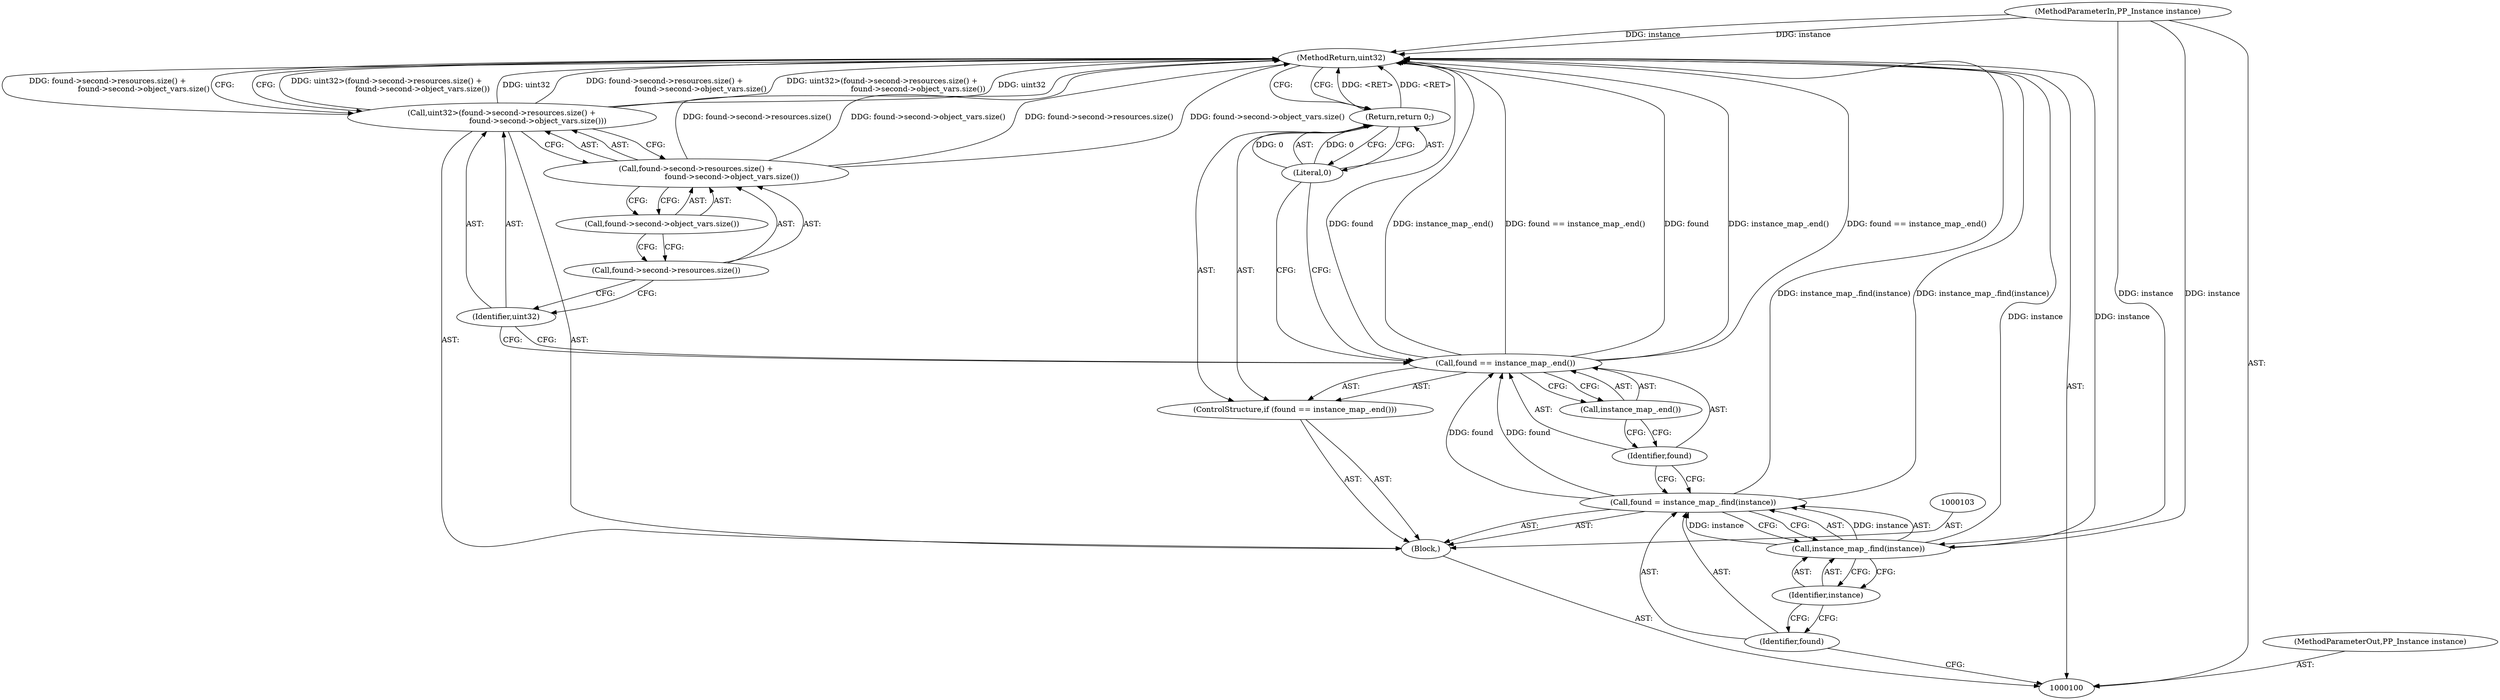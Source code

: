 digraph "1_Chrome_55ef04e135edaa9abfbf3647634b11ed57dc49e9_6" {
"1000119" [label="(MethodReturn,uint32)"];
"1000102" [label="(Block,)"];
"1000101" [label="(MethodParameterIn,PP_Instance instance)"];
"1000160" [label="(MethodParameterOut,PP_Instance instance)"];
"1000104" [label="(Call,found = instance_map_.find(instance))"];
"1000105" [label="(Identifier,found)"];
"1000106" [label="(Call,instance_map_.find(instance))"];
"1000107" [label="(Identifier,instance)"];
"1000111" [label="(Call,instance_map_.end())"];
"1000108" [label="(ControlStructure,if (found == instance_map_.end()))"];
"1000109" [label="(Call,found == instance_map_.end())"];
"1000110" [label="(Identifier,found)"];
"1000113" [label="(Literal,0)"];
"1000112" [label="(Return,return 0;)"];
"1000114" [label="(Call,uint32>(found->second->resources.size() +\n                              found->second->object_vars.size()))"];
"1000115" [label="(Identifier,uint32)"];
"1000116" [label="(Call,found->second->resources.size() +\n                              found->second->object_vars.size())"];
"1000117" [label="(Call,found->second->resources.size())"];
"1000118" [label="(Call,found->second->object_vars.size())"];
"1000119" -> "1000100"  [label="AST: "];
"1000119" -> "1000112"  [label="CFG: "];
"1000119" -> "1000114"  [label="CFG: "];
"1000116" -> "1000119"  [label="DDG: found->second->resources.size()"];
"1000116" -> "1000119"  [label="DDG: found->second->object_vars.size()"];
"1000106" -> "1000119"  [label="DDG: instance"];
"1000114" -> "1000119"  [label="DDG: uint32>(found->second->resources.size() +\n                              found->second->object_vars.size())"];
"1000114" -> "1000119"  [label="DDG: uint32"];
"1000114" -> "1000119"  [label="DDG: found->second->resources.size() +\n                              found->second->object_vars.size()"];
"1000101" -> "1000119"  [label="DDG: instance"];
"1000109" -> "1000119"  [label="DDG: found"];
"1000109" -> "1000119"  [label="DDG: instance_map_.end()"];
"1000109" -> "1000119"  [label="DDG: found == instance_map_.end()"];
"1000104" -> "1000119"  [label="DDG: instance_map_.find(instance)"];
"1000112" -> "1000119"  [label="DDG: <RET>"];
"1000102" -> "1000100"  [label="AST: "];
"1000103" -> "1000102"  [label="AST: "];
"1000104" -> "1000102"  [label="AST: "];
"1000108" -> "1000102"  [label="AST: "];
"1000114" -> "1000102"  [label="AST: "];
"1000101" -> "1000100"  [label="AST: "];
"1000101" -> "1000119"  [label="DDG: instance"];
"1000101" -> "1000106"  [label="DDG: instance"];
"1000160" -> "1000100"  [label="AST: "];
"1000104" -> "1000102"  [label="AST: "];
"1000104" -> "1000106"  [label="CFG: "];
"1000105" -> "1000104"  [label="AST: "];
"1000106" -> "1000104"  [label="AST: "];
"1000110" -> "1000104"  [label="CFG: "];
"1000104" -> "1000119"  [label="DDG: instance_map_.find(instance)"];
"1000106" -> "1000104"  [label="DDG: instance"];
"1000104" -> "1000109"  [label="DDG: found"];
"1000105" -> "1000104"  [label="AST: "];
"1000105" -> "1000100"  [label="CFG: "];
"1000107" -> "1000105"  [label="CFG: "];
"1000106" -> "1000104"  [label="AST: "];
"1000106" -> "1000107"  [label="CFG: "];
"1000107" -> "1000106"  [label="AST: "];
"1000104" -> "1000106"  [label="CFG: "];
"1000106" -> "1000119"  [label="DDG: instance"];
"1000106" -> "1000104"  [label="DDG: instance"];
"1000101" -> "1000106"  [label="DDG: instance"];
"1000107" -> "1000106"  [label="AST: "];
"1000107" -> "1000105"  [label="CFG: "];
"1000106" -> "1000107"  [label="CFG: "];
"1000111" -> "1000109"  [label="AST: "];
"1000111" -> "1000110"  [label="CFG: "];
"1000109" -> "1000111"  [label="CFG: "];
"1000108" -> "1000102"  [label="AST: "];
"1000109" -> "1000108"  [label="AST: "];
"1000112" -> "1000108"  [label="AST: "];
"1000109" -> "1000108"  [label="AST: "];
"1000109" -> "1000111"  [label="CFG: "];
"1000110" -> "1000109"  [label="AST: "];
"1000111" -> "1000109"  [label="AST: "];
"1000113" -> "1000109"  [label="CFG: "];
"1000115" -> "1000109"  [label="CFG: "];
"1000109" -> "1000119"  [label="DDG: found"];
"1000109" -> "1000119"  [label="DDG: instance_map_.end()"];
"1000109" -> "1000119"  [label="DDG: found == instance_map_.end()"];
"1000104" -> "1000109"  [label="DDG: found"];
"1000110" -> "1000109"  [label="AST: "];
"1000110" -> "1000104"  [label="CFG: "];
"1000111" -> "1000110"  [label="CFG: "];
"1000113" -> "1000112"  [label="AST: "];
"1000113" -> "1000109"  [label="CFG: "];
"1000112" -> "1000113"  [label="CFG: "];
"1000113" -> "1000112"  [label="DDG: 0"];
"1000112" -> "1000108"  [label="AST: "];
"1000112" -> "1000113"  [label="CFG: "];
"1000113" -> "1000112"  [label="AST: "];
"1000119" -> "1000112"  [label="CFG: "];
"1000112" -> "1000119"  [label="DDG: <RET>"];
"1000113" -> "1000112"  [label="DDG: 0"];
"1000114" -> "1000102"  [label="AST: "];
"1000114" -> "1000116"  [label="CFG: "];
"1000115" -> "1000114"  [label="AST: "];
"1000116" -> "1000114"  [label="AST: "];
"1000119" -> "1000114"  [label="CFG: "];
"1000114" -> "1000119"  [label="DDG: uint32>(found->second->resources.size() +\n                              found->second->object_vars.size())"];
"1000114" -> "1000119"  [label="DDG: uint32"];
"1000114" -> "1000119"  [label="DDG: found->second->resources.size() +\n                              found->second->object_vars.size()"];
"1000115" -> "1000114"  [label="AST: "];
"1000115" -> "1000109"  [label="CFG: "];
"1000117" -> "1000115"  [label="CFG: "];
"1000116" -> "1000114"  [label="AST: "];
"1000116" -> "1000118"  [label="CFG: "];
"1000117" -> "1000116"  [label="AST: "];
"1000118" -> "1000116"  [label="AST: "];
"1000114" -> "1000116"  [label="CFG: "];
"1000116" -> "1000119"  [label="DDG: found->second->resources.size()"];
"1000116" -> "1000119"  [label="DDG: found->second->object_vars.size()"];
"1000117" -> "1000116"  [label="AST: "];
"1000117" -> "1000115"  [label="CFG: "];
"1000118" -> "1000117"  [label="CFG: "];
"1000118" -> "1000116"  [label="AST: "];
"1000118" -> "1000117"  [label="CFG: "];
"1000116" -> "1000118"  [label="CFG: "];
}
